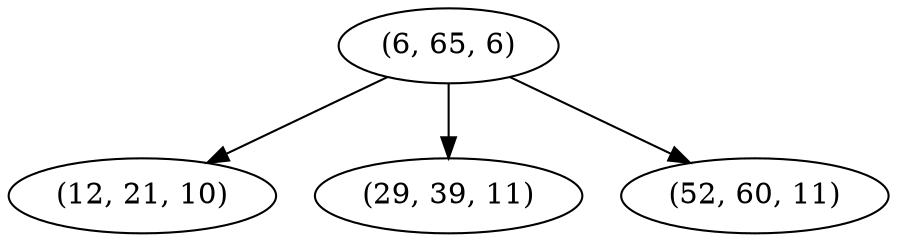 digraph tree {
    "(6, 65, 6)";
    "(12, 21, 10)";
    "(29, 39, 11)";
    "(52, 60, 11)";
    "(6, 65, 6)" -> "(12, 21, 10)";
    "(6, 65, 6)" -> "(29, 39, 11)";
    "(6, 65, 6)" -> "(52, 60, 11)";
}
